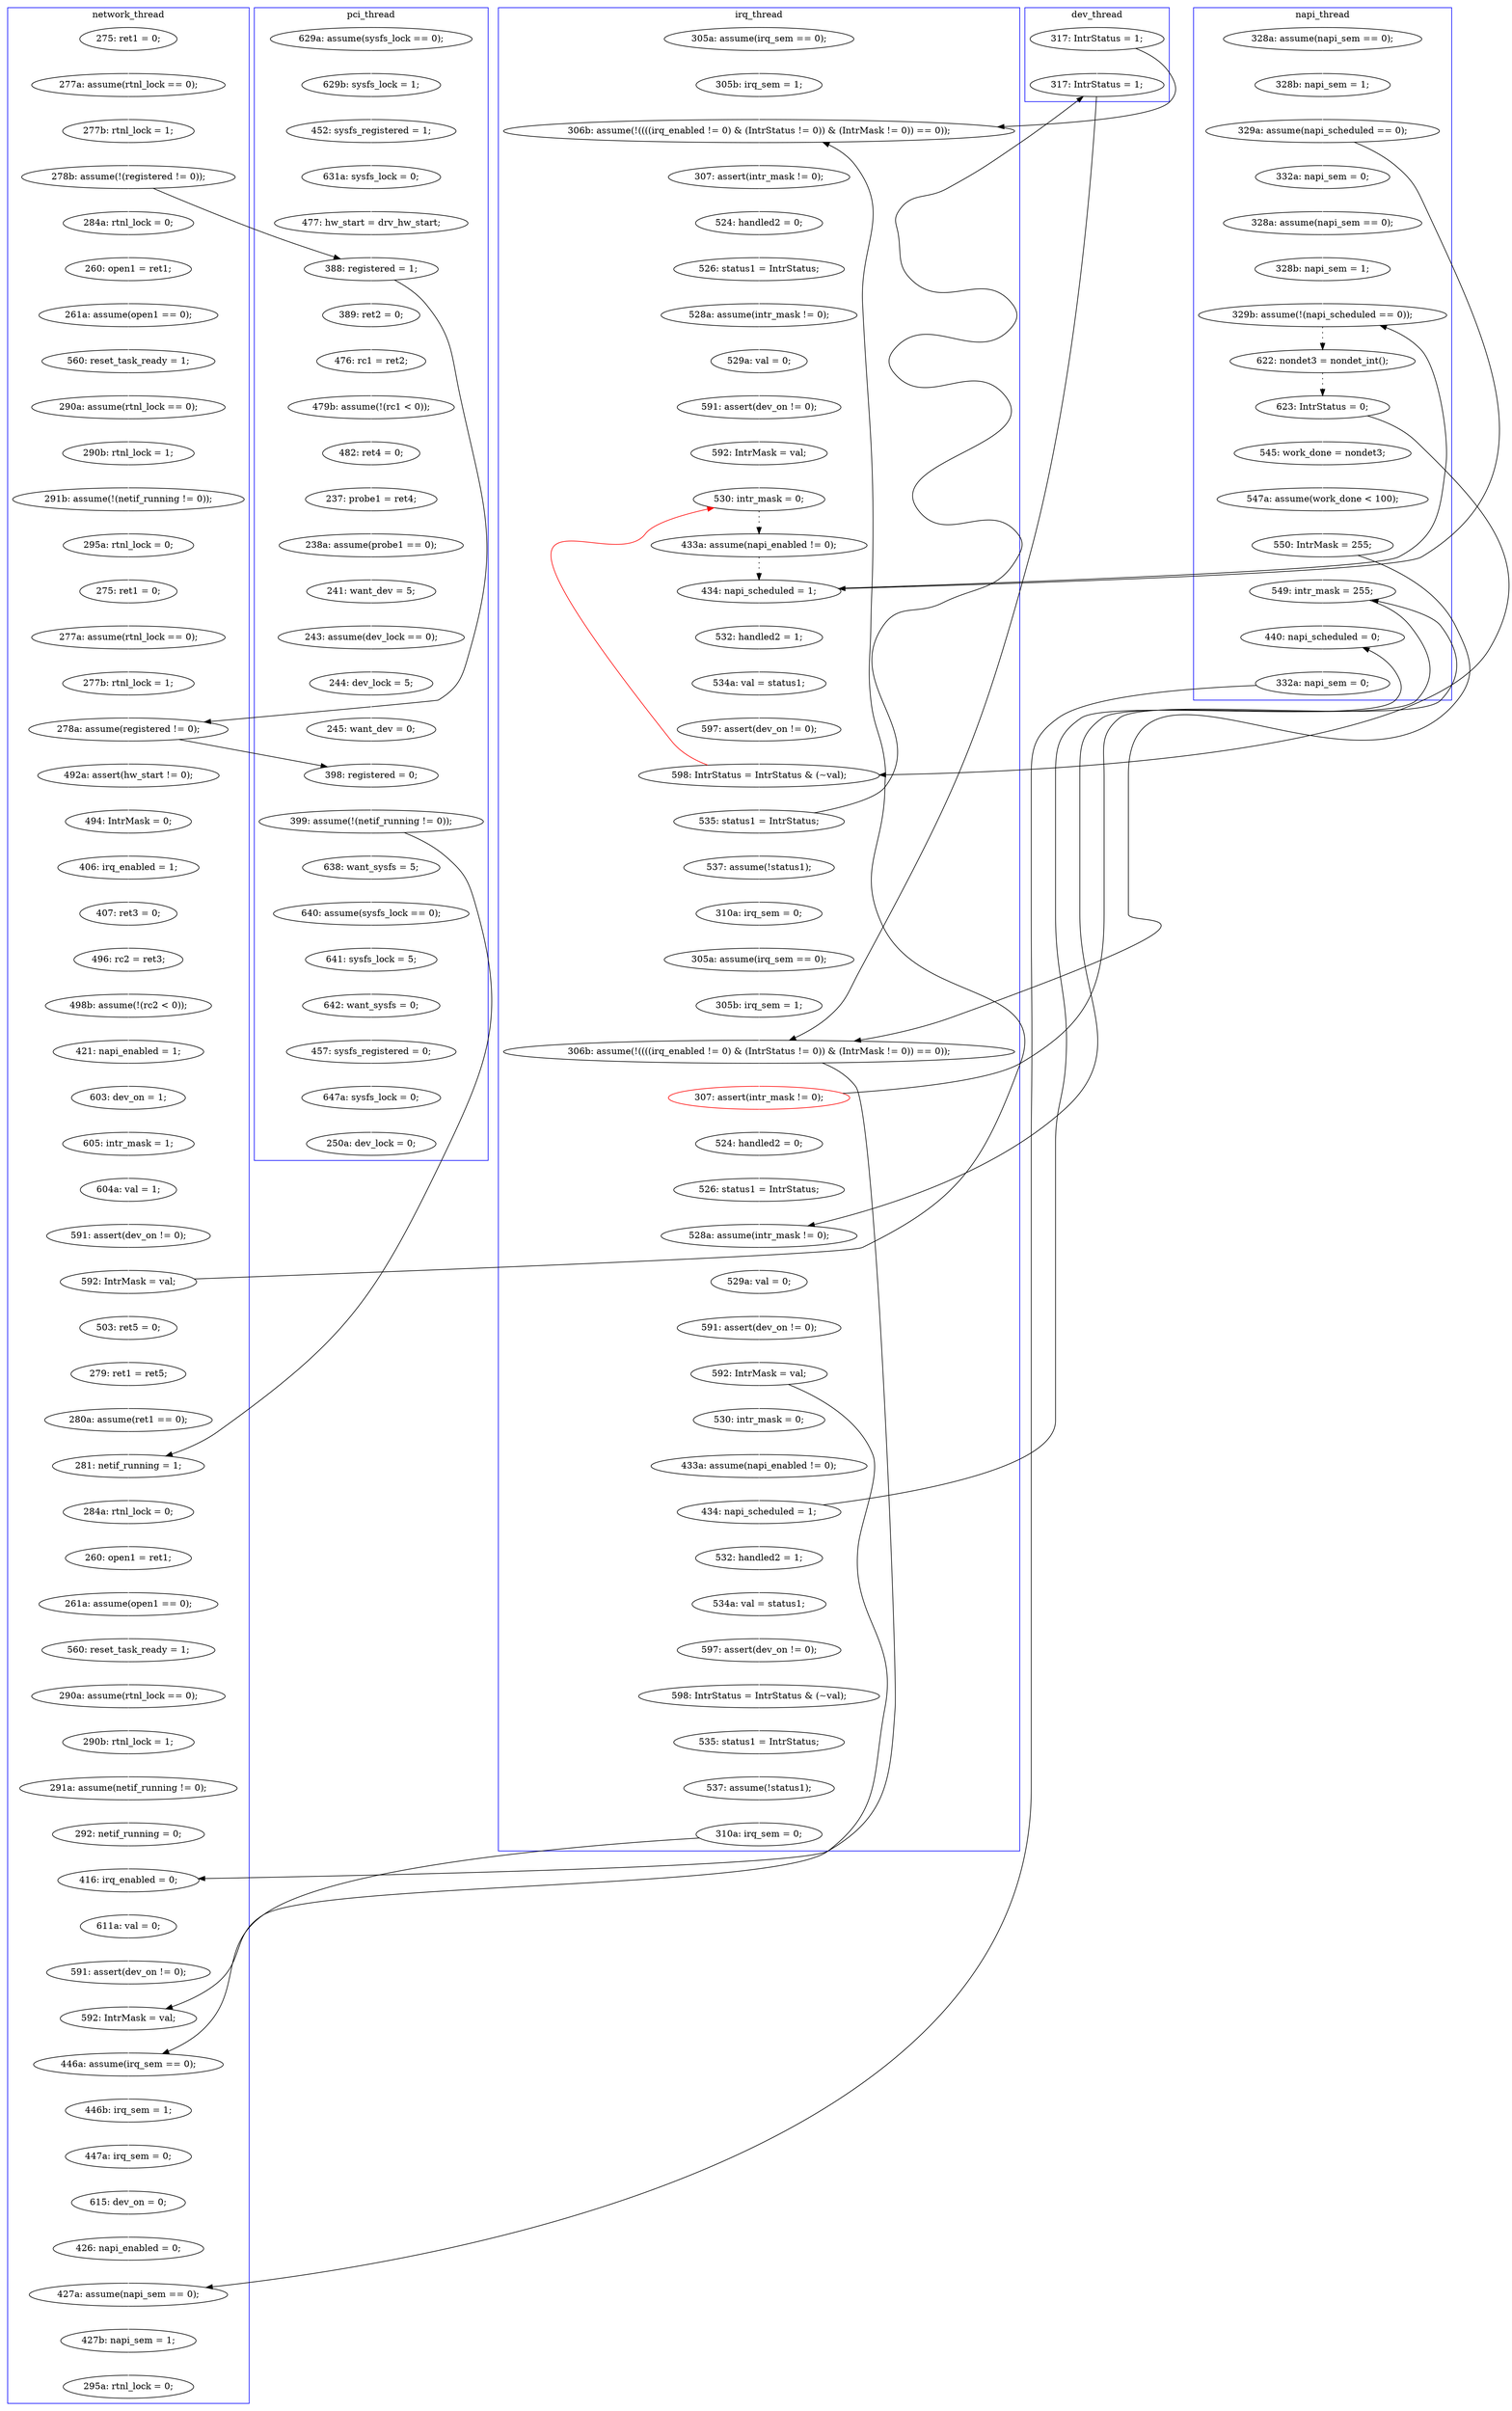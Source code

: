digraph Counterexample {
	230 -> 240 [color = white, style = solid]
	182 -> 184 [color = white, style = solid]
	289 -> 297 [color = white, style = solid]
	205 -> 206 [color = white, style = solid]
	242 -> 244 [color = white, style = solid]
	267 -> 270 [color = white, style = solid]
	206 -> 291 [color = white, style = solid]
	64 -> 100 [color = white, style = solid]
	158 -> 162 [color = white, style = solid]
	112 -> 113 [color = white, style = solid]
	68 -> 69 [color = white, style = solid]
	258 -> 264 [color = white, style = solid]
	210 -> 212 [color = white, style = solid]
	239 -> 241 [color = black, style = dotted]
	297 -> 312 [color = white, style = solid]
	88 -> 124 [color = black, style = solid, constraint = false]
	229 -> 239 [color = black, style = dotted]
	61 -> 246 [color = white, style = solid]
	221 -> 225 [color = black, style = dotted]
	171 -> 175 [color = white, style = solid]
	113 -> 114 [color = white, style = solid]
	256 -> 259 [color = white, style = solid]
	137 -> 139 [color = white, style = solid]
	53 -> 54 [color = white, style = solid]
	312 -> 315 [color = black, style = solid, constraint = false]
	38 -> 56 [color = white, style = solid]
	200 -> 205 [color = white, style = solid]
	260 -> 264 [color = black, style = solid, constraint = false]
	98 -> 99 [color = white, style = solid]
	259 -> 291 [color = black, style = solid, constraint = false]
	270 -> 271 [color = white, style = solid]
	167 -> 177 [color = white, style = solid]
	54 -> 57 [color = white, style = solid]
	151 -> 154 [color = white, style = solid]
	287 -> 289 [color = white, style = solid]
	142 -> 149 [color = white, style = solid]
	100 -> 101 [color = white, style = solid]
	129 -> 182 [color = black, style = solid, constraint = false]
	72 -> 78 [color = white, style = solid]
	300 -> 306 [color = white, style = solid]
	317 -> 319 [color = white, style = solid]
	240 -> 242 [color = white, style = solid]
	138 -> 142 [color = white, style = solid]
	177 -> 178 [color = white, style = solid]
	308 -> 315 [color = white, style = solid]
	44 -> 68 [color = white, style = solid]
	94 -> 95 [color = white, style = solid]
	306 -> 325 [color = black, style = solid, constraint = false]
	323 -> 325 [color = white, style = solid]
	326 -> 331 [color = white, style = solid]
	244 -> 246 [color = black, style = solid, constraint = false]
	286 -> 287 [color = white, style = solid]
	184 -> 185 [color = white, style = solid]
	274 -> 308 [color = black, style = solid, constraint = false]
	150 -> 151 [color = white, style = solid]
	281 -> 283 [color = white, style = solid]
	284 -> 286 [color = white, style = solid]
	57 -> 64 [color = white, style = solid]
	140 -> 141 [color = white, style = solid]
	149 -> 150 [color = white, style = solid]
	154 -> 158 [color = white, style = solid]
	61 -> 168 [color = black, style = solid, constraint = false]
	283 -> 284 [color = white, style = solid]
	212 -> 215 [color = white, style = solid]
	101 -> 229 [color = white, style = solid]
	141 -> 156 [color = white, style = solid]
	56 -> 63 [color = white, style = solid]
	139 -> 140 [color = white, style = solid]
	104 -> 105 [color = white, style = solid]
	276 -> 280 [color = white, style = solid]
	163 -> 164 [color = white, style = solid]
	215 -> 216 [color = white, style = solid]
	264 -> 300 [color = white, style = solid]
	228 -> 230 [color = white, style = solid]
	156 -> 171 [color = white, style = solid]
	316 -> 317 [color = white, style = solid]
	242 -> 221 [color = red, style = solid, constraint = false]
	225 -> 226 [color = black, style = dotted]
	40 -> 41 [color = white, style = solid]
	273 -> 274 [color = white, style = solid]
	246 -> 259 [color = black, style = solid, constraint = false]
	95 -> 98 [color = white, style = solid]
	124 -> 128 [color = black, style = solid, constraint = false]
	67 -> 88 [color = white, style = solid]
	216 -> 218 [color = white, style = solid]
	128 -> 129 [color = white, style = solid]
	41 -> 42 [color = white, style = solid]
	105 -> 128 [color = white, style = solid]
	37 -> 38 [color = white, style = solid]
	124 -> 138 [color = white, style = solid]
	219 -> 221 [color = white, style = solid]
	133 -> 168 [color = white, style = solid]
	249 -> 255 [color = white, style = solid]
	325 -> 326 [color = white, style = solid]
	281 -> 300 [color = black, style = solid, constraint = false]
	259 -> 260 [color = white, style = solid]
	103 -> 104 [color = white, style = solid]
	280 -> 281 [color = white, style = solid]
	99 -> 103 [color = white, style = solid]
	241 -> 242 [color = black, style = solid, constraint = false]
	315 -> 316 [color = white, style = solid]
	185 -> 188 [color = white, style = solid]
	181 -> 182 [color = white, style = solid]
	247 -> 249 [color = white, style = solid]
	162 -> 163 [color = white, style = solid]
	90 -> 93 [color = white, style = solid]
	319 -> 323 [color = white, style = solid]
	266 -> 267 [color = white, style = solid]
	93 -> 94 [color = white, style = solid]
	167 -> 168 [color = black, style = solid, constraint = false]
	178 -> 181 [color = white, style = solid]
	129 -> 137 [color = white, style = solid]
	166 -> 167 [color = white, style = solid]
	164 -> 166 [color = white, style = solid]
	271 -> 273 [color = white, style = solid]
	264 -> 270 [color = black, style = solid, constraint = false]
	83 -> 85 [color = white, style = solid]
	296 -> 307 [color = white, style = solid]
	132 -> 133 [color = white, style = solid]
	307 -> 308 [color = white, style = solid]
	168 -> 195 [color = white, style = solid]
	199 -> 200 [color = white, style = solid]
	188 -> 194 [color = white, style = solid]
	251 -> 254 [color = white, style = solid]
	69 -> 72 [color = white, style = solid]
	85 -> 106 [color = white, style = solid]
	274 -> 276 [color = white, style = solid]
	78 -> 82 [color = white, style = solid]
	89 -> 90 [color = white, style = solid]
	106 -> 112 [color = white, style = solid]
	218 -> 219 [color = white, style = solid]
	114 -> 124 [color = white, style = solid]
	258 -> 259 [color = black, style = solid, constraint = false]
	226 -> 229 [color = black, style = solid, constraint = false]
	57 -> 226 [color = black, style = solid, constraint = false]
	82 -> 83 [color = white, style = solid]
	42 -> 44 [color = white, style = solid]
	291 -> 296 [color = white, style = solid]
	88 -> 89 [color = white, style = solid]
	44 -> 88 [color = black, style = solid, constraint = false]
	254 -> 258 [color = white, style = solid]
	195 -> 210 [color = white, style = solid]
	260 -> 266 [color = white, style = solid]
	226 -> 228 [color = white, style = solid]
	255 -> 256 [color = white, style = solid]
	241 -> 251 [color = white, style = solid]
	244 -> 247 [color = white, style = solid]
	63 -> 67 [color = white, style = solid]
	194 -> 199 [color = white, style = solid]
	subgraph cluster4 {
		label = napi_thread
		color = blue
		57  [label = "329a: assume(napi_scheduled == 0);"]
		258  [label = "550: IntrMask = 255;"]
		239  [label = "622: nondet3 = nondet_int();"]
		53  [label = "328a: assume(napi_sem == 0);"]
		264  [label = "549: intr_mask = 255;"]
		251  [label = "545: work_done = nondet3;"]
		54  [label = "328b: napi_sem = 1;"]
		306  [label = "332a: napi_sem = 0;"]
		300  [label = "440: napi_scheduled = 0;"]
		64  [label = "332a: napi_sem = 0;"]
		254  [label = "547a: assume(work_done < 100);"]
		229  [label = "329b: assume(!(napi_scheduled == 0));"]
		241  [label = "623: IntrStatus = 0;"]
		100  [label = "328a: assume(napi_sem == 0);"]
		101  [label = "328b: napi_sem = 1;"]
	}
	subgraph cluster1 {
		label = pci_thread
		color = blue
		139  [label = "640: assume(sysfs_lock == 0);"]
		129  [label = "399: assume(!(netif_running != 0));"]
		37  [label = "629a: assume(sysfs_lock == 0);"]
		140  [label = "641: sysfs_lock = 5;"]
		63  [label = "631a: sysfs_lock = 0;"]
		99  [label = "241: want_dev = 5;"]
		156  [label = "457: sysfs_registered = 0;"]
		137  [label = "638: want_sysfs = 5;"]
		38  [label = "629b: sysfs_lock = 1;"]
		90  [label = "476: rc1 = ret2;"]
		105  [label = "245: want_dev = 0;"]
		128  [label = "398: registered = 0;"]
		88  [label = "388: registered = 1;"]
		94  [label = "482: ret4 = 0;"]
		175  [label = "250a: dev_lock = 0;"]
		56  [label = "452: sysfs_registered = 1;"]
		93  [label = "479b: assume(!(rc1 < 0));"]
		67  [label = "477: hw_start = drv_hw_start;"]
		95  [label = "237: probe1 = ret4;"]
		98  [label = "238a: assume(probe1 == 0);"]
		171  [label = "647a: sysfs_lock = 0;"]
		141  [label = "642: want_sysfs = 0;"]
		89  [label = "389: ret2 = 0;"]
		103  [label = "243: assume(dev_lock == 0);"]
		104  [label = "244: dev_lock = 5;"]
	}
	subgraph cluster7 {
		label = dev_thread
		color = blue
		61  [label = "317: IntrStatus = 1;"]
		246  [label = "317: IntrStatus = 1;"]
	}
	subgraph cluster3 {
		label = irq_thread
		color = blue
		228  [label = "532: handled2 = 1;"]
		244  [label = "535: status1 = IntrStatus;"]
		260  [label = "307: assert(intr_mask != 0);", color = red]
		271  [label = "529a: val = 0;"]
		221  [label = "530: intr_mask = 0;"]
		226  [label = "434: napi_scheduled = 1;"]
		247  [label = "537: assume(!status1);"]
		286  [label = "597: assert(dev_on != 0);"]
		312  [label = "310a: irq_sem = 0;"]
		267  [label = "526: status1 = IntrStatus;"]
		240  [label = "597: assert(dev_on != 0);"]
		212  [label = "526: status1 = IntrStatus;"]
		215  [label = "528a: assume(intr_mask != 0);"]
		168  [label = "306b: assume(!((((irq_enabled != 0) & (IntrStatus != 0)) & (IntrMask != 0)) == 0));"]
		219  [label = "592: IntrMask = val;"]
		276  [label = "530: intr_mask = 0;"]
		132  [label = "305a: assume(irq_sem == 0);"]
		230  [label = "534a: val = status1;"]
		266  [label = "524: handled2 = 0;"]
		297  [label = "537: assume(!status1);"]
		289  [label = "535: status1 = IntrStatus;"]
		195  [label = "307: assert(intr_mask != 0);"]
		210  [label = "524: handled2 = 0;"]
		284  [label = "534a: val = status1;"]
		133  [label = "305b: irq_sem = 1;"]
		281  [label = "434: napi_scheduled = 1;"]
		283  [label = "532: handled2 = 1;"]
		273  [label = "591: assert(dev_on != 0);"]
		274  [label = "592: IntrMask = val;"]
		280  [label = "433a: assume(napi_enabled != 0);"]
		249  [label = "310a: irq_sem = 0;"]
		287  [label = "598: IntrStatus = IntrStatus & (~val);"]
		270  [label = "528a: assume(intr_mask != 0);"]
		255  [label = "305a: assume(irq_sem == 0);"]
		225  [label = "433a: assume(napi_enabled != 0);"]
		259  [label = "306b: assume(!((((irq_enabled != 0) & (IntrStatus != 0)) & (IntrMask != 0)) == 0));"]
		218  [label = "591: assert(dev_on != 0);"]
		242  [label = "598: IntrStatus = IntrStatus & (~val);"]
		216  [label = "529a: val = 0;"]
		256  [label = "305b: irq_sem = 1;"]
	}
	subgraph cluster2 {
		label = network_thread
		color = blue
		41  [label = "277a: assume(rtnl_lock == 0);"]
		149  [label = "406: irq_enabled = 1;"]
		296  [label = "611a: val = 0;"]
		317  [label = "447a: irq_sem = 0;"]
		291  [label = "416: irq_enabled = 0;"]
		319  [label = "615: dev_on = 0;"]
		182  [label = "281: netif_running = 1;"]
		124  [label = "278a: assume(registered != 0);"]
		316  [label = "446b: irq_sem = 1;"]
		44  [label = "278b: assume(!(registered != 0));"]
		114  [label = "277b: rtnl_lock = 1;"]
		83  [label = "290b: rtnl_lock = 1;"]
		82  [label = "290a: assume(rtnl_lock == 0);"]
		72  [label = "261a: assume(open1 == 0);"]
		326  [label = "427b: napi_sem = 1;"]
		68  [label = "284a: rtnl_lock = 0;"]
		151  [label = "496: rc2 = ret3;"]
		205  [label = "291a: assume(netif_running != 0);"]
		164  [label = "604a: val = 1;"]
		154  [label = "498b: assume(!(rc2 < 0));"]
		181  [label = "280a: assume(ret1 == 0);"]
		167  [label = "592: IntrMask = val;"]
		315  [label = "446a: assume(irq_sem == 0);"]
		69  [label = "260: open1 = ret1;"]
		85  [label = "291b: assume(!(netif_running != 0));"]
		40  [label = "275: ret1 = 0;"]
		325  [label = "427a: assume(napi_sem == 0);"]
		200  [label = "290b: rtnl_lock = 1;"]
		166  [label = "591: assert(dev_on != 0);"]
		78  [label = "560: reset_task_ready = 1;"]
		42  [label = "277b: rtnl_lock = 1;"]
		194  [label = "560: reset_task_ready = 1;"]
		150  [label = "407: ret3 = 0;"]
		106  [label = "295a: rtnl_lock = 0;"]
		185  [label = "260: open1 = ret1;"]
		199  [label = "290a: assume(rtnl_lock == 0);"]
		158  [label = "421: napi_enabled = 1;"]
		163  [label = "605: intr_mask = 1;"]
		138  [label = "492a: assert(hw_start != 0);"]
		331  [label = "295a: rtnl_lock = 0;"]
		177  [label = "503: ret5 = 0;"]
		323  [label = "426: napi_enabled = 0;"]
		308  [label = "592: IntrMask = val;"]
		188  [label = "261a: assume(open1 == 0);"]
		142  [label = "494: IntrMask = 0;"]
		307  [label = "591: assert(dev_on != 0);"]
		162  [label = "603: dev_on = 1;"]
		178  [label = "279: ret1 = ret5;"]
		206  [label = "292: netif_running = 0;"]
		184  [label = "284a: rtnl_lock = 0;"]
		113  [label = "277a: assume(rtnl_lock == 0);"]
		112  [label = "275: ret1 = 0;"]
	}
}